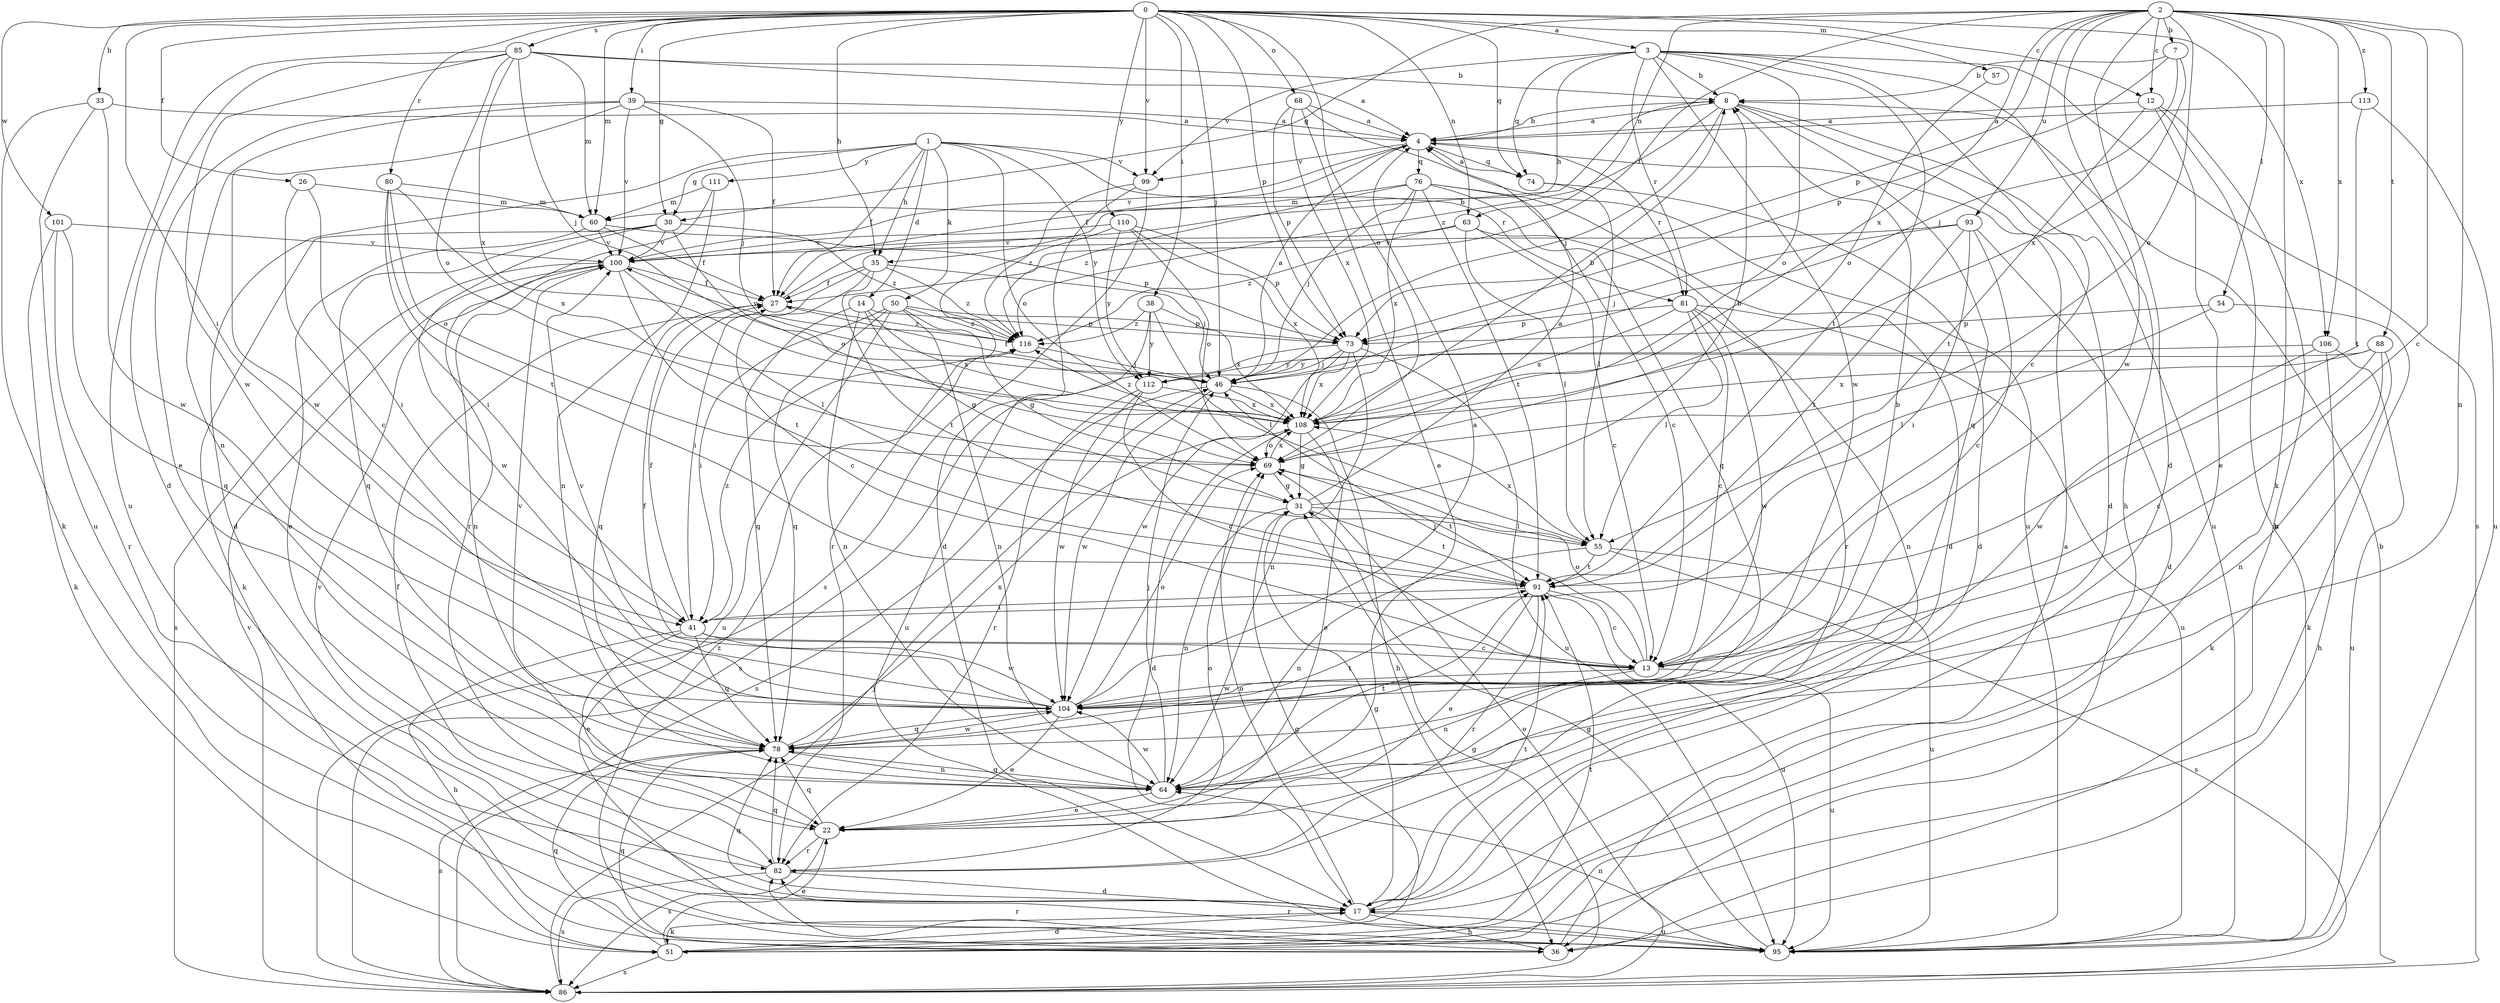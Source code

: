 strict digraph  {
0;
1;
2;
3;
4;
7;
8;
12;
13;
14;
17;
22;
26;
27;
30;
31;
33;
35;
36;
38;
39;
41;
46;
50;
51;
54;
55;
57;
60;
63;
64;
68;
69;
73;
74;
76;
78;
80;
81;
82;
85;
86;
88;
91;
93;
95;
99;
100;
101;
104;
106;
108;
110;
111;
112;
113;
116;
0 -> 3  [label=a];
0 -> 12  [label=c];
0 -> 26  [label=f];
0 -> 30  [label=g];
0 -> 33  [label=h];
0 -> 35  [label=h];
0 -> 38  [label=i];
0 -> 39  [label=i];
0 -> 41  [label=i];
0 -> 46  [label=j];
0 -> 57  [label=m];
0 -> 60  [label=m];
0 -> 63  [label=n];
0 -> 68  [label=o];
0 -> 69  [label=o];
0 -> 73  [label=p];
0 -> 74  [label=q];
0 -> 80  [label=r];
0 -> 85  [label=s];
0 -> 99  [label=v];
0 -> 101  [label=w];
0 -> 106  [label=x];
0 -> 110  [label=y];
1 -> 14  [label=d];
1 -> 17  [label=d];
1 -> 27  [label=f];
1 -> 30  [label=g];
1 -> 35  [label=h];
1 -> 50  [label=k];
1 -> 69  [label=o];
1 -> 81  [label=r];
1 -> 99  [label=v];
1 -> 111  [label=y];
1 -> 112  [label=y];
2 -> 7  [label=b];
2 -> 12  [label=c];
2 -> 13  [label=c];
2 -> 17  [label=d];
2 -> 27  [label=f];
2 -> 30  [label=g];
2 -> 51  [label=k];
2 -> 54  [label=l];
2 -> 63  [label=n];
2 -> 64  [label=n];
2 -> 69  [label=o];
2 -> 73  [label=p];
2 -> 88  [label=t];
2 -> 93  [label=u];
2 -> 104  [label=w];
2 -> 106  [label=x];
2 -> 108  [label=x];
2 -> 113  [label=z];
3 -> 8  [label=b];
3 -> 13  [label=c];
3 -> 35  [label=h];
3 -> 36  [label=h];
3 -> 69  [label=o];
3 -> 74  [label=q];
3 -> 81  [label=r];
3 -> 86  [label=s];
3 -> 91  [label=t];
3 -> 99  [label=v];
3 -> 104  [label=w];
4 -> 8  [label=b];
4 -> 27  [label=f];
4 -> 74  [label=q];
4 -> 76  [label=q];
4 -> 81  [label=r];
4 -> 99  [label=v];
4 -> 100  [label=v];
7 -> 8  [label=b];
7 -> 46  [label=j];
7 -> 73  [label=p];
7 -> 108  [label=x];
8 -> 4  [label=a];
8 -> 17  [label=d];
8 -> 46  [label=j];
8 -> 78  [label=q];
8 -> 95  [label=u];
8 -> 116  [label=z];
12 -> 4  [label=a];
12 -> 22  [label=e];
12 -> 36  [label=h];
12 -> 91  [label=t];
12 -> 95  [label=u];
13 -> 46  [label=j];
13 -> 64  [label=n];
13 -> 69  [label=o];
13 -> 95  [label=u];
13 -> 104  [label=w];
14 -> 31  [label=g];
14 -> 64  [label=n];
14 -> 73  [label=p];
14 -> 78  [label=q];
14 -> 108  [label=x];
17 -> 31  [label=g];
17 -> 36  [label=h];
17 -> 51  [label=k];
17 -> 69  [label=o];
17 -> 78  [label=q];
17 -> 91  [label=t];
17 -> 95  [label=u];
17 -> 100  [label=v];
22 -> 78  [label=q];
22 -> 82  [label=r];
22 -> 86  [label=s];
26 -> 13  [label=c];
26 -> 41  [label=i];
26 -> 60  [label=m];
27 -> 8  [label=b];
27 -> 78  [label=q];
27 -> 116  [label=z];
30 -> 51  [label=k];
30 -> 69  [label=o];
30 -> 78  [label=q];
30 -> 100  [label=v];
30 -> 104  [label=w];
30 -> 116  [label=z];
31 -> 4  [label=a];
31 -> 8  [label=b];
31 -> 55  [label=l];
31 -> 64  [label=n];
31 -> 91  [label=t];
33 -> 4  [label=a];
33 -> 51  [label=k];
33 -> 95  [label=u];
33 -> 104  [label=w];
35 -> 13  [label=c];
35 -> 27  [label=f];
35 -> 41  [label=i];
35 -> 46  [label=j];
35 -> 91  [label=t];
35 -> 116  [label=z];
36 -> 4  [label=a];
36 -> 78  [label=q];
36 -> 82  [label=r];
36 -> 116  [label=z];
38 -> 55  [label=l];
38 -> 95  [label=u];
38 -> 108  [label=x];
38 -> 112  [label=y];
38 -> 116  [label=z];
39 -> 4  [label=a];
39 -> 22  [label=e];
39 -> 27  [label=f];
39 -> 46  [label=j];
39 -> 64  [label=n];
39 -> 100  [label=v];
39 -> 104  [label=w];
41 -> 13  [label=c];
41 -> 22  [label=e];
41 -> 27  [label=f];
41 -> 36  [label=h];
41 -> 78  [label=q];
41 -> 104  [label=w];
41 -> 116  [label=z];
46 -> 4  [label=a];
46 -> 27  [label=f];
46 -> 36  [label=h];
46 -> 86  [label=s];
46 -> 104  [label=w];
46 -> 108  [label=x];
50 -> 31  [label=g];
50 -> 41  [label=i];
50 -> 64  [label=n];
50 -> 73  [label=p];
50 -> 78  [label=q];
50 -> 95  [label=u];
50 -> 116  [label=z];
51 -> 17  [label=d];
51 -> 22  [label=e];
51 -> 31  [label=g];
51 -> 78  [label=q];
51 -> 86  [label=s];
51 -> 91  [label=t];
54 -> 51  [label=k];
54 -> 55  [label=l];
54 -> 73  [label=p];
55 -> 64  [label=n];
55 -> 86  [label=s];
55 -> 91  [label=t];
55 -> 95  [label=u];
55 -> 108  [label=x];
57 -> 69  [label=o];
60 -> 22  [label=e];
60 -> 27  [label=f];
60 -> 73  [label=p];
60 -> 100  [label=v];
63 -> 13  [label=c];
63 -> 55  [label=l];
63 -> 82  [label=r];
63 -> 100  [label=v];
63 -> 116  [label=z];
64 -> 22  [label=e];
64 -> 46  [label=j];
64 -> 78  [label=q];
64 -> 91  [label=t];
64 -> 104  [label=w];
68 -> 4  [label=a];
68 -> 22  [label=e];
68 -> 73  [label=p];
68 -> 95  [label=u];
68 -> 108  [label=x];
69 -> 31  [label=g];
69 -> 91  [label=t];
69 -> 108  [label=x];
73 -> 46  [label=j];
73 -> 64  [label=n];
73 -> 86  [label=s];
73 -> 95  [label=u];
73 -> 104  [label=w];
73 -> 108  [label=x];
74 -> 4  [label=a];
74 -> 17  [label=d];
74 -> 55  [label=l];
76 -> 13  [label=c];
76 -> 17  [label=d];
76 -> 46  [label=j];
76 -> 60  [label=m];
76 -> 78  [label=q];
76 -> 91  [label=t];
76 -> 108  [label=x];
76 -> 116  [label=z];
78 -> 64  [label=n];
78 -> 86  [label=s];
78 -> 91  [label=t];
78 -> 100  [label=v];
78 -> 104  [label=w];
78 -> 108  [label=x];
80 -> 41  [label=i];
80 -> 60  [label=m];
80 -> 69  [label=o];
80 -> 91  [label=t];
80 -> 108  [label=x];
81 -> 13  [label=c];
81 -> 55  [label=l];
81 -> 64  [label=n];
81 -> 73  [label=p];
81 -> 95  [label=u];
81 -> 104  [label=w];
81 -> 108  [label=x];
82 -> 17  [label=d];
82 -> 27  [label=f];
82 -> 69  [label=o];
82 -> 78  [label=q];
82 -> 86  [label=s];
85 -> 4  [label=a];
85 -> 8  [label=b];
85 -> 17  [label=d];
85 -> 46  [label=j];
85 -> 60  [label=m];
85 -> 69  [label=o];
85 -> 95  [label=u];
85 -> 104  [label=w];
85 -> 108  [label=x];
86 -> 8  [label=b];
86 -> 31  [label=g];
86 -> 46  [label=j];
86 -> 69  [label=o];
86 -> 100  [label=v];
88 -> 13  [label=c];
88 -> 51  [label=k];
88 -> 64  [label=n];
88 -> 108  [label=x];
88 -> 112  [label=y];
91 -> 13  [label=c];
91 -> 22  [label=e];
91 -> 41  [label=i];
91 -> 82  [label=r];
91 -> 95  [label=u];
93 -> 13  [label=c];
93 -> 17  [label=d];
93 -> 41  [label=i];
93 -> 46  [label=j];
93 -> 91  [label=t];
93 -> 100  [label=v];
95 -> 31  [label=g];
95 -> 64  [label=n];
95 -> 82  [label=r];
99 -> 17  [label=d];
99 -> 86  [label=s];
99 -> 116  [label=z];
100 -> 27  [label=f];
100 -> 55  [label=l];
100 -> 64  [label=n];
100 -> 86  [label=s];
100 -> 91  [label=t];
101 -> 51  [label=k];
101 -> 78  [label=q];
101 -> 82  [label=r];
101 -> 100  [label=v];
104 -> 4  [label=a];
104 -> 8  [label=b];
104 -> 22  [label=e];
104 -> 27  [label=f];
104 -> 69  [label=o];
104 -> 78  [label=q];
104 -> 100  [label=v];
106 -> 36  [label=h];
106 -> 95  [label=u];
106 -> 104  [label=w];
106 -> 112  [label=y];
108 -> 8  [label=b];
108 -> 17  [label=d];
108 -> 22  [label=e];
108 -> 31  [label=g];
108 -> 69  [label=o];
108 -> 116  [label=z];
110 -> 69  [label=o];
110 -> 73  [label=p];
110 -> 82  [label=r];
110 -> 100  [label=v];
110 -> 108  [label=x];
110 -> 112  [label=y];
111 -> 60  [label=m];
111 -> 64  [label=n];
111 -> 82  [label=r];
112 -> 13  [label=c];
112 -> 82  [label=r];
112 -> 104  [label=w];
112 -> 108  [label=x];
113 -> 4  [label=a];
113 -> 91  [label=t];
113 -> 95  [label=u];
116 -> 46  [label=j];
116 -> 100  [label=v];
}
